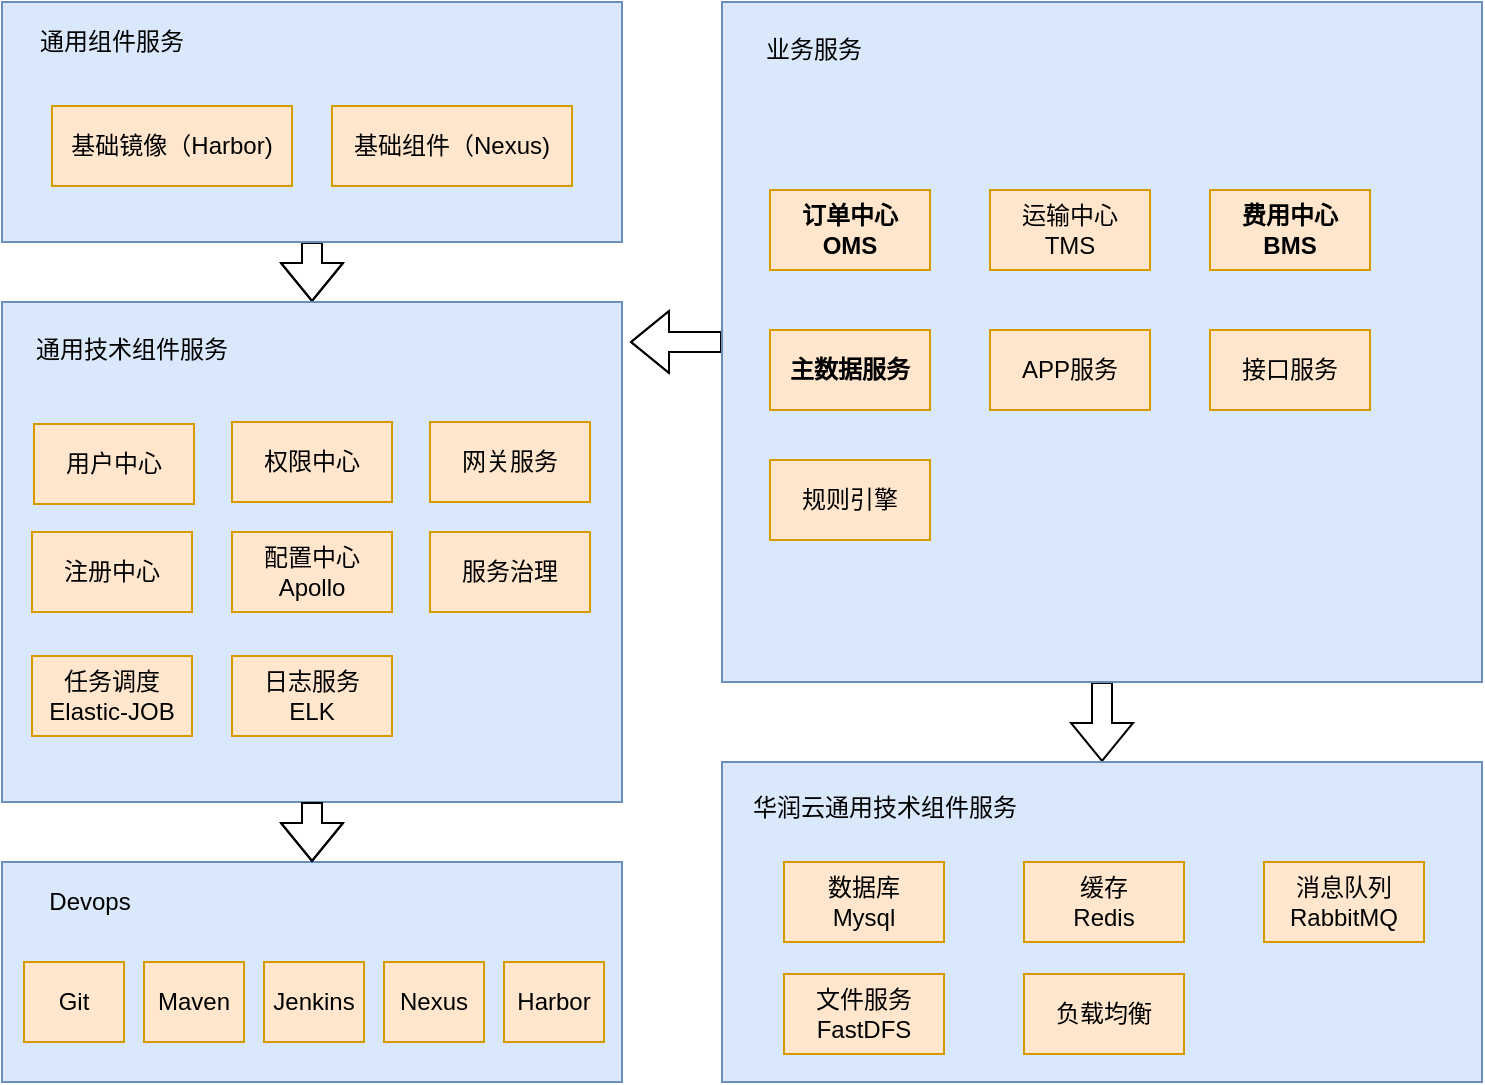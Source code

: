 <mxfile version="13.0.9" type="github" pages="2"><diagram id="zlHrD9OhZK6BNU6T3SgI" name="逻辑部署图"><mxGraphModel dx="946" dy="565" grid="1" gridSize="10" guides="1" tooltips="1" connect="1" arrows="1" fold="1" page="1" pageScale="1" pageWidth="850" pageHeight="1100" math="0" shadow="0"><root><mxCell id="0"/><mxCell id="1" parent="0"/><mxCell id="tjUaazPxL2GS5TyYTFiV-2" style="edgeStyle=orthogonalEdgeStyle;rounded=0;orthogonalLoop=1;jettySize=auto;html=1;entryX=0.5;entryY=0;entryDx=0;entryDy=0;shape=flexArrow;" parent="1" source="l-2U5ubfRvfDaSfbihJd-4" target="gYmHAJVz2tm_GoX4Bj-p-1" edge="1"><mxGeometry relative="1" as="geometry"/></mxCell><mxCell id="FkeIDjJW3xWaBFU5V5uN-9" style="edgeStyle=orthogonalEdgeStyle;rounded=0;orthogonalLoop=1;jettySize=auto;html=1;entryX=0.5;entryY=0;entryDx=0;entryDy=0;shape=flexArrow;" edge="1" parent="1" source="gYmHAJVz2tm_GoX4Bj-p-2" target="tjUaazPxL2GS5TyYTFiV-17"><mxGeometry relative="1" as="geometry"/></mxCell><mxCell id="FkeIDjJW3xWaBFU5V5uN-13" style="edgeStyle=orthogonalEdgeStyle;shape=flexArrow;rounded=0;orthogonalLoop=1;jettySize=auto;html=1;" edge="1" parent="1" source="gYmHAJVz2tm_GoX4Bj-p-2"><mxGeometry relative="1" as="geometry"><mxPoint x="370" y="260" as="targetPoint"/></mxGeometry></mxCell><mxCell id="gYmHAJVz2tm_GoX4Bj-p-2" value="" style="rounded=0;whiteSpace=wrap;html=1;shadow=0;strokeColor=#6c8ebf;fillColor=#dae8fc;" parent="1" vertex="1"><mxGeometry x="416" y="90" width="380" height="340" as="geometry"/></mxCell><mxCell id="tjUaazPxL2GS5TyYTFiV-1" value="业务服务" style="text;html=1;strokeColor=none;fillColor=none;align=center;verticalAlign=middle;whiteSpace=wrap;rounded=0;" parent="1" vertex="1"><mxGeometry x="430" y="104" width="64" height="20" as="geometry"/></mxCell><mxCell id="tjUaazPxL2GS5TyYTFiV-5" value="" style="rounded=0;whiteSpace=wrap;html=1;shadow=0;fillColor=#dae8fc;strokeColor=#6c8ebf;gradientColor=none;" parent="1" vertex="1"><mxGeometry x="56" y="520" width="310" height="110" as="geometry"/></mxCell><mxCell id="tjUaazPxL2GS5TyYTFiV-14" value="" style="group" parent="1" vertex="1" connectable="0"><mxGeometry x="56" y="90" width="310" height="120" as="geometry"/></mxCell><mxCell id="l-2U5ubfRvfDaSfbihJd-4" value="" style="rounded=0;whiteSpace=wrap;html=1;shadow=0;fillColor=#dae8fc;strokeColor=#6c8ebf;gradientColor=none;" parent="tjUaazPxL2GS5TyYTFiV-14" vertex="1"><mxGeometry width="310" height="120" as="geometry"/></mxCell><mxCell id="l-2U5ubfRvfDaSfbihJd-6" value="通用组件服务" style="text;html=1;strokeColor=none;fillColor=none;align=center;verticalAlign=middle;whiteSpace=wrap;rounded=0;" parent="tjUaazPxL2GS5TyYTFiV-14" vertex="1"><mxGeometry x="10" y="10" width="90" height="20" as="geometry"/></mxCell><mxCell id="gYmHAJVz2tm_GoX4Bj-p-7" value="基础镜像（Harbor)" style="rounded=0;whiteSpace=wrap;html=1;shadow=0;strokeColor=#d79b00;fillColor=#ffe6cc;" parent="tjUaazPxL2GS5TyYTFiV-14" vertex="1"><mxGeometry x="25" y="52" width="120" height="40" as="geometry"/></mxCell><mxCell id="gYmHAJVz2tm_GoX4Bj-p-8" value="基础组件（Nexus)" style="rounded=0;whiteSpace=wrap;html=1;shadow=0;strokeColor=#d79b00;fillColor=#ffe6cc;" parent="tjUaazPxL2GS5TyYTFiV-14" vertex="1"><mxGeometry x="165" y="52" width="120" height="40" as="geometry"/></mxCell><mxCell id="tjUaazPxL2GS5TyYTFiV-17" value="" style="rounded=0;whiteSpace=wrap;html=1;shadow=0;strokeColor=#6c8ebf;fillColor=#dae8fc;" parent="1" vertex="1"><mxGeometry x="416" y="470" width="380" height="160" as="geometry"/></mxCell><mxCell id="tjUaazPxL2GS5TyYTFiV-18" value="华润云通用技术组件服务" style="text;html=1;strokeColor=none;fillColor=none;align=center;verticalAlign=middle;whiteSpace=wrap;rounded=0;" parent="1" vertex="1"><mxGeometry x="425" y="483" width="145" height="20" as="geometry"/></mxCell><mxCell id="tjUaazPxL2GS5TyYTFiV-19" value="数据库&lt;br&gt;Mysql" style="rounded=0;whiteSpace=wrap;html=1;shadow=0;strokeColor=#d79b00;fillColor=#ffe6cc;" parent="1" vertex="1"><mxGeometry x="447" y="520" width="80" height="40" as="geometry"/></mxCell><mxCell id="tjUaazPxL2GS5TyYTFiV-20" value="缓存&lt;br&gt;Redis" style="rounded=0;whiteSpace=wrap;html=1;shadow=0;strokeColor=#d79b00;fillColor=#ffe6cc;" parent="1" vertex="1"><mxGeometry x="567" y="520" width="80" height="40" as="geometry"/></mxCell><mxCell id="tjUaazPxL2GS5TyYTFiV-21" value="消息队列&lt;br&gt;RabbitMQ" style="rounded=0;whiteSpace=wrap;html=1;shadow=0;strokeColor=#d79b00;fillColor=#ffe6cc;" parent="1" vertex="1"><mxGeometry x="687" y="520" width="80" height="40" as="geometry"/></mxCell><mxCell id="tjUaazPxL2GS5TyYTFiV-22" value="" style="group" parent="1" vertex="1" connectable="0"><mxGeometry x="56" y="240" width="310" height="250" as="geometry"/></mxCell><mxCell id="gYmHAJVz2tm_GoX4Bj-p-1" value="" style="rounded=0;whiteSpace=wrap;html=1;shadow=0;strokeColor=#6c8ebf;fillColor=#dae8fc;" parent="tjUaazPxL2GS5TyYTFiV-22" vertex="1"><mxGeometry width="310" height="250" as="geometry"/></mxCell><mxCell id="gYmHAJVz2tm_GoX4Bj-p-9" value="通用技术组件服务" style="text;html=1;strokeColor=none;fillColor=none;align=center;verticalAlign=middle;whiteSpace=wrap;rounded=0;" parent="tjUaazPxL2GS5TyYTFiV-22" vertex="1"><mxGeometry x="10" y="14" width="110" height="20" as="geometry"/></mxCell><mxCell id="tjUaazPxL2GS5TyYTFiV-6" value="用户中心" style="rounded=0;whiteSpace=wrap;html=1;shadow=0;strokeColor=#d79b00;fillColor=#ffe6cc;" parent="tjUaazPxL2GS5TyYTFiV-22" vertex="1"><mxGeometry x="16" y="61" width="80" height="40" as="geometry"/></mxCell><mxCell id="tjUaazPxL2GS5TyYTFiV-7" value="权限中心" style="rounded=0;whiteSpace=wrap;html=1;shadow=0;strokeColor=#d79b00;fillColor=#ffe6cc;" parent="tjUaazPxL2GS5TyYTFiV-22" vertex="1"><mxGeometry x="115" y="60" width="80" height="40" as="geometry"/></mxCell><mxCell id="tjUaazPxL2GS5TyYTFiV-8" value="网关服务" style="rounded=0;whiteSpace=wrap;html=1;shadow=0;strokeColor=#d79b00;fillColor=#ffe6cc;" parent="tjUaazPxL2GS5TyYTFiV-22" vertex="1"><mxGeometry x="214" y="60" width="80" height="40" as="geometry"/></mxCell><mxCell id="tjUaazPxL2GS5TyYTFiV-9" value="注册中心" style="rounded=0;whiteSpace=wrap;html=1;shadow=0;strokeColor=#d79b00;fillColor=#ffe6cc;" parent="tjUaazPxL2GS5TyYTFiV-22" vertex="1"><mxGeometry x="15" y="115" width="80" height="40" as="geometry"/></mxCell><mxCell id="tjUaazPxL2GS5TyYTFiV-10" value="配置中心&lt;br&gt;Apollo" style="rounded=0;whiteSpace=wrap;html=1;shadow=0;strokeColor=#d79b00;fillColor=#ffe6cc;" parent="tjUaazPxL2GS5TyYTFiV-22" vertex="1"><mxGeometry x="115" y="115" width="80" height="40" as="geometry"/></mxCell><mxCell id="tjUaazPxL2GS5TyYTFiV-12" value="日志服务&lt;br&gt;ELK" style="rounded=0;whiteSpace=wrap;html=1;shadow=0;strokeColor=#d79b00;fillColor=#ffe6cc;" parent="tjUaazPxL2GS5TyYTFiV-22" vertex="1"><mxGeometry x="115" y="177" width="80" height="40" as="geometry"/></mxCell><mxCell id="tjUaazPxL2GS5TyYTFiV-13" value="任务调度&lt;br&gt;Elastic-JOB" style="rounded=0;whiteSpace=wrap;html=1;shadow=0;strokeColor=#d79b00;fillColor=#ffe6cc;" parent="tjUaazPxL2GS5TyYTFiV-22" vertex="1"><mxGeometry x="15" y="177" width="80" height="40" as="geometry"/></mxCell><mxCell id="FkeIDjJW3xWaBFU5V5uN-11" value="服务治理" style="rounded=0;whiteSpace=wrap;html=1;shadow=0;strokeColor=#d79b00;fillColor=#ffe6cc;" vertex="1" parent="tjUaazPxL2GS5TyYTFiV-22"><mxGeometry x="214" y="115" width="80" height="40" as="geometry"/></mxCell><mxCell id="FkeIDjJW3xWaBFU5V5uN-1" value="Devops" style="text;html=1;strokeColor=none;fillColor=none;align=center;verticalAlign=middle;whiteSpace=wrap;rounded=0;" vertex="1" parent="1"><mxGeometry x="70" y="530" width="60" height="20" as="geometry"/></mxCell><mxCell id="FkeIDjJW3xWaBFU5V5uN-2" value="Git" style="rounded=0;whiteSpace=wrap;html=1;shadow=0;strokeColor=#d79b00;fillColor=#ffe6cc;" vertex="1" parent="1"><mxGeometry x="67" y="570" width="50" height="40" as="geometry"/></mxCell><mxCell id="FkeIDjJW3xWaBFU5V5uN-3" value="Maven" style="rounded=0;whiteSpace=wrap;html=1;shadow=0;strokeColor=#d79b00;fillColor=#ffe6cc;" vertex="1" parent="1"><mxGeometry x="127" y="570" width="50" height="40" as="geometry"/></mxCell><mxCell id="FkeIDjJW3xWaBFU5V5uN-4" value="Jenkins" style="rounded=0;whiteSpace=wrap;html=1;shadow=0;strokeColor=#d79b00;fillColor=#ffe6cc;" vertex="1" parent="1"><mxGeometry x="187" y="570" width="50" height="40" as="geometry"/></mxCell><mxCell id="FkeIDjJW3xWaBFU5V5uN-5" value="Nexus" style="rounded=0;whiteSpace=wrap;html=1;shadow=0;strokeColor=#d79b00;fillColor=#ffe6cc;" vertex="1" parent="1"><mxGeometry x="247" y="570" width="50" height="40" as="geometry"/></mxCell><mxCell id="FkeIDjJW3xWaBFU5V5uN-6" value="Harbor" style="rounded=0;whiteSpace=wrap;html=1;shadow=0;strokeColor=#d79b00;fillColor=#ffe6cc;" vertex="1" parent="1"><mxGeometry x="307" y="570" width="50" height="40" as="geometry"/></mxCell><mxCell id="FkeIDjJW3xWaBFU5V5uN-7" value="文件服务&lt;br&gt;FastDFS" style="rounded=0;whiteSpace=wrap;html=1;shadow=0;strokeColor=#d79b00;fillColor=#ffe6cc;" vertex="1" parent="1"><mxGeometry x="447" y="576" width="80" height="40" as="geometry"/></mxCell><mxCell id="FkeIDjJW3xWaBFU5V5uN-8" value="负载均衡" style="rounded=0;whiteSpace=wrap;html=1;shadow=0;strokeColor=#d79b00;fillColor=#ffe6cc;" vertex="1" parent="1"><mxGeometry x="567" y="576" width="80" height="40" as="geometry"/></mxCell><mxCell id="FkeIDjJW3xWaBFU5V5uN-15" style="edgeStyle=orthogonalEdgeStyle;shape=flexArrow;rounded=0;orthogonalLoop=1;jettySize=auto;html=1;entryX=0.5;entryY=0;entryDx=0;entryDy=0;" edge="1" parent="1" source="gYmHAJVz2tm_GoX4Bj-p-1" target="tjUaazPxL2GS5TyYTFiV-5"><mxGeometry relative="1" as="geometry"/></mxCell><mxCell id="FkeIDjJW3xWaBFU5V5uN-29" value="接口服务" style="rounded=0;whiteSpace=wrap;html=1;shadow=0;strokeColor=#d79b00;fillColor=#ffe6cc;" vertex="1" parent="1"><mxGeometry x="660" y="254" width="80" height="40" as="geometry"/></mxCell><mxCell id="FkeIDjJW3xWaBFU5V5uN-30" value="订单中心&lt;br&gt;OMS" style="rounded=0;whiteSpace=wrap;html=1;shadow=0;strokeColor=#d79b00;fillColor=#ffe6cc;fontStyle=1" vertex="1" parent="1"><mxGeometry x="440" y="184" width="80" height="40" as="geometry"/></mxCell><mxCell id="FkeIDjJW3xWaBFU5V5uN-31" value="APP服务" style="rounded=0;whiteSpace=wrap;html=1;shadow=0;strokeColor=#d79b00;fillColor=#ffe6cc;" vertex="1" parent="1"><mxGeometry x="550" y="254" width="80" height="40" as="geometry"/></mxCell><mxCell id="FkeIDjJW3xWaBFU5V5uN-34" value="运输中心&lt;br&gt;TMS" style="rounded=0;whiteSpace=wrap;html=1;shadow=0;strokeColor=#d79b00;fillColor=#ffe6cc;fontStyle=0" vertex="1" parent="1"><mxGeometry x="550" y="184" width="80" height="40" as="geometry"/></mxCell><mxCell id="FkeIDjJW3xWaBFU5V5uN-35" value="费用中心&lt;br&gt;BMS" style="rounded=0;whiteSpace=wrap;html=1;shadow=0;strokeColor=#d79b00;fillColor=#ffe6cc;fontStyle=1" vertex="1" parent="1"><mxGeometry x="660" y="184" width="80" height="40" as="geometry"/></mxCell><mxCell id="FkeIDjJW3xWaBFU5V5uN-38" value="主数据服务" style="rounded=0;whiteSpace=wrap;html=1;shadow=0;strokeColor=#d79b00;fillColor=#ffe6cc;fontStyle=1" vertex="1" parent="1"><mxGeometry x="440" y="254" width="80" height="40" as="geometry"/></mxCell><mxCell id="tjUaazPxL2GS5TyYTFiV-16" value="规则引擎" style="rounded=0;whiteSpace=wrap;html=1;shadow=0;strokeColor=#d79b00;fillColor=#ffe6cc;" parent="1" vertex="1"><mxGeometry x="440" y="319" width="80" height="40" as="geometry"/></mxCell></root></mxGraphModel></diagram><diagram id="QrqpH9jdRucEbJiVIOKm" name="物理部署图"><mxGraphModel dx="946" dy="565" grid="1" gridSize="10" guides="1" tooltips="1" connect="1" arrows="1" fold="1" page="1" pageScale="1" pageWidth="850" pageHeight="1100" math="0" shadow="0"><root><mxCell id="NHJ_zs1IeuzqeUoQuBm5-0"/><mxCell id="NHJ_zs1IeuzqeUoQuBm5-1" parent="NHJ_zs1IeuzqeUoQuBm5-0"/><mxCell id="xuah2knzQj9qIIBbjOUU-1" style="rounded=0;orthogonalLoop=1;jettySize=auto;html=1;entryX=0.696;entryY=0.013;entryDx=0;entryDy=0;entryPerimeter=0;fontColor=#0066CC;startArrow=classic;startFill=1;dashed=1;" edge="1" parent="NHJ_zs1IeuzqeUoQuBm5-1"><mxGeometry relative="1" as="geometry"><mxPoint x="244.815" y="405" as="sourcePoint"/><mxPoint x="245.04" y="551.04" as="targetPoint"/></mxGeometry></mxCell><mxCell id="QDg1Qow5MLTP8NbKf_xo-13" value="HTTP/TCP" style="edgeLabel;html=1;align=center;verticalAlign=middle;resizable=0;points=[];fontColor=#0066CC;" vertex="1" connectable="0" parent="xuah2knzQj9qIIBbjOUU-1"><mxGeometry x="-0.124" y="-4" relative="1" as="geometry"><mxPoint as="offset"/></mxGeometry></mxCell><mxCell id="JYQqVB6CkZpDGeGBtXKP-10" value="" style="edgeStyle=orthogonalEdgeStyle;rounded=0;orthogonalLoop=1;jettySize=auto;html=1;fontColor=#0066CC;" edge="1" parent="NHJ_zs1IeuzqeUoQuBm5-1" source="JYQqVB6CkZpDGeGBtXKP-5" target="JYQqVB6CkZpDGeGBtXKP-9"><mxGeometry relative="1" as="geometry"/></mxCell><mxCell id="xuah2knzQj9qIIBbjOUU-3" value="HTTP" style="edgeLabel;html=1;align=center;verticalAlign=middle;resizable=0;points=[];fontColor=#0066CC;" vertex="1" connectable="0" parent="JYQqVB6CkZpDGeGBtXKP-10"><mxGeometry x="0.04" y="2" relative="1" as="geometry"><mxPoint as="offset"/></mxGeometry></mxCell><mxCell id="QDg1Qow5MLTP8NbKf_xo-6" style="edgeStyle=none;rounded=0;orthogonalLoop=1;jettySize=auto;html=1;entryX=0;entryY=0.363;entryDx=0;entryDy=0;entryPerimeter=0;startArrow=none;startFill=0;endArrow=classic;endFill=1;fontColor=#0066CC;" edge="1" parent="NHJ_zs1IeuzqeUoQuBm5-1" source="JYQqVB6CkZpDGeGBtXKP-5" target="QDg1Qow5MLTP8NbKf_xo-3"><mxGeometry relative="1" as="geometry"/></mxCell><mxCell id="QDg1Qow5MLTP8NbKf_xo-7" value="HTTP" style="edgeLabel;html=1;align=center;verticalAlign=middle;resizable=0;points=[];fontColor=#0066CC;" vertex="1" connectable="0" parent="QDg1Qow5MLTP8NbKf_xo-6"><mxGeometry x="0.176" y="-1" relative="1" as="geometry"><mxPoint as="offset"/></mxGeometry></mxCell><mxCell id="JYQqVB6CkZpDGeGBtXKP-5" value="Nignx集群反向代理&amp;amp;负载均衡" style="fontColor=#0066CC;verticalAlign=top;verticalLabelPosition=bottom;labelPosition=center;align=center;html=1;outlineConnect=0;fillColor=#CCCCCC;strokeColor=#6881B3;gradientColor=none;gradientDirection=north;strokeWidth=2;shape=mxgraph.networks.server;" vertex="1" parent="NHJ_zs1IeuzqeUoQuBm5-1"><mxGeometry x="90" y="110" width="70" height="40" as="geometry"/></mxCell><mxCell id="JYQqVB6CkZpDGeGBtXKP-11" value="Nignx集群&amp;amp;Web组件" style="fontColor=#0066CC;verticalAlign=top;verticalLabelPosition=bottom;labelPosition=center;align=center;html=1;outlineConnect=0;fillColor=#CCCCCC;strokeColor=#6881B3;gradientColor=none;gradientDirection=north;strokeWidth=2;shape=mxgraph.networks.server;" vertex="1" parent="NHJ_zs1IeuzqeUoQuBm5-1"><mxGeometry x="370" y="110" width="70" height="40" as="geometry"/></mxCell><mxCell id="xuah2knzQj9qIIBbjOUU-6" style="edgeStyle=none;rounded=0;orthogonalLoop=1;jettySize=auto;html=1;entryX=0.007;entryY=0.438;entryDx=0;entryDy=0;entryPerimeter=0;fontColor=#0066CC;" edge="1" parent="NHJ_zs1IeuzqeUoQuBm5-1" source="JYQqVB6CkZpDGeGBtXKP-9" target="QDg1Qow5MLTP8NbKf_xo-8"><mxGeometry relative="1" as="geometry"/></mxCell><mxCell id="xuah2knzQj9qIIBbjOUU-7" value="HTTP" style="edgeLabel;html=1;align=center;verticalAlign=middle;resizable=0;points=[];fontColor=#0066CC;" vertex="1" connectable="0" parent="xuah2knzQj9qIIBbjOUU-6"><mxGeometry x="0.257" y="1" relative="1" as="geometry"><mxPoint as="offset"/></mxGeometry></mxCell><mxCell id="JYQqVB6CkZpDGeGBtXKP-9" value="网关服务" style="fontColor=#0066CC;verticalAlign=top;verticalLabelPosition=bottom;labelPosition=center;align=center;html=1;outlineConnect=0;fillColor=#CCCCCC;strokeColor=#6881B3;gradientColor=none;gradientDirection=north;strokeWidth=2;shape=mxgraph.networks.server;" vertex="1" parent="NHJ_zs1IeuzqeUoQuBm5-1"><mxGeometry x="90" y="214" width="70" height="40" as="geometry"/></mxCell><mxCell id="W6BlFlW4Dzno5CE1sMfV-28" value="" style="endArrow=classic;html=1;fontColor=#0066CC;exitX=0.443;exitY=1.029;exitDx=0;exitDy=0;exitPerimeter=0;entryX=0.14;entryY=0.038;entryDx=0;entryDy=0;entryPerimeter=0;startArrow=classic;startFill=1;dashed=1;" edge="1" parent="NHJ_zs1IeuzqeUoQuBm5-1" source="W6BlFlW4Dzno5CE1sMfV-3" target="W6BlFlW4Dzno5CE1sMfV-7"><mxGeometry width="50" height="50" relative="1" as="geometry"><mxPoint x="340" y="460" as="sourcePoint"/><mxPoint x="390" y="410" as="targetPoint"/></mxGeometry></mxCell><mxCell id="QDg1Qow5MLTP8NbKf_xo-14" value="HTTP/TCP" style="edgeLabel;html=1;align=center;verticalAlign=middle;resizable=0;points=[];fontColor=#0066CC;" vertex="1" connectable="0" parent="W6BlFlW4Dzno5CE1sMfV-28"><mxGeometry x="0.03" relative="1" as="geometry"><mxPoint as="offset"/></mxGeometry></mxCell><mxCell id="W6BlFlW4Dzno5CE1sMfV-31" value="" style="endArrow=classic;html=1;fontColor=#0066CC;exitX=0.5;exitY=1;exitDx=0;exitDy=0;exitPerimeter=0;entryX=0.159;entryY=0;entryDx=0;entryDy=0;entryPerimeter=0;" edge="1" parent="NHJ_zs1IeuzqeUoQuBm5-1" source="JYQqVB6CkZpDGeGBtXKP-9" target="W6BlFlW4Dzno5CE1sMfV-30"><mxGeometry width="50" height="50" relative="1" as="geometry"><mxPoint x="340" y="480" as="sourcePoint"/><mxPoint x="390" y="430" as="targetPoint"/></mxGeometry></mxCell><mxCell id="xuah2knzQj9qIIBbjOUU-5" value="HTTP" style="edgeLabel;html=1;align=center;verticalAlign=middle;resizable=0;points=[];fontColor=#0066CC;" vertex="1" connectable="0" parent="W6BlFlW4Dzno5CE1sMfV-31"><mxGeometry x="0.361" y="3" relative="1" as="geometry"><mxPoint as="offset"/></mxGeometry></mxCell><mxCell id="xuah2knzQj9qIIBbjOUU-8" value="" style="edgeStyle=none;rounded=0;orthogonalLoop=1;jettySize=auto;html=1;fontColor=#0066CC;entryX=0.711;entryY=0;entryDx=0;entryDy=0;entryPerimeter=0;exitX=0.507;exitY=0.988;exitDx=0;exitDy=0;exitPerimeter=0;startArrow=classic;startFill=1;" edge="1" parent="NHJ_zs1IeuzqeUoQuBm5-1" source="QDg1Qow5MLTP8NbKf_xo-8" target="W6BlFlW4Dzno5CE1sMfV-30"><mxGeometry relative="1" as="geometry"/></mxCell><mxCell id="xuah2knzQj9qIIBbjOUU-9" value="HTTP" style="edgeLabel;html=1;align=center;verticalAlign=middle;resizable=0;points=[];fontColor=#0066CC;" vertex="1" connectable="0" parent="xuah2knzQj9qIIBbjOUU-8"><mxGeometry x="0.4" y="-1" relative="1" as="geometry"><mxPoint x="0.1" y="-10" as="offset"/></mxGeometry></mxCell><mxCell id="xuah2knzQj9qIIBbjOUU-2" value="注册中心" style="fontColor=#0066CC;verticalAlign=top;verticalLabelPosition=bottom;labelPosition=center;align=center;html=1;outlineConnect=0;fillColor=#CCCCCC;strokeColor=#6881B3;gradientColor=none;gradientDirection=north;strokeWidth=2;shape=mxgraph.networks.server;" vertex="1" parent="NHJ_zs1IeuzqeUoQuBm5-1"><mxGeometry x="370" y="214" width="70" height="40" as="geometry"/></mxCell><mxCell id="xuah2knzQj9qIIBbjOUU-11" value="" style="group" vertex="1" connectable="0" parent="NHJ_zs1IeuzqeUoQuBm5-1"><mxGeometry x="45" y="320" width="507.5" height="85" as="geometry"/></mxCell><mxCell id="W6BlFlW4Dzno5CE1sMfV-30" value="" style="verticalLabelPosition=bottom;verticalAlign=top;html=1;shape=mxgraph.basic.rect;fillColor2=none;strokeWidth=1;size=20;indent=5;dashed=1;fillColor=none;fontColor=#0066CC;" vertex="1" parent="xuah2knzQj9qIIBbjOUU-11"><mxGeometry width="507.5" height="85" as="geometry"/></mxCell><mxCell id="W6BlFlW4Dzno5CE1sMfV-0" value="OMS" style="fontColor=#0066CC;verticalAlign=top;verticalLabelPosition=bottom;labelPosition=center;align=center;html=1;outlineConnect=0;fillColor=#CCCCCC;strokeColor=#6881B3;gradientColor=none;gradientDirection=north;strokeWidth=2;shape=mxgraph.networks.server;" vertex="1" parent="xuah2knzQj9qIIBbjOUU-11"><mxGeometry x="35" y="16" width="70" height="40" as="geometry"/></mxCell><mxCell id="W6BlFlW4Dzno5CE1sMfV-29" value="TMS" style="fontColor=#0066CC;verticalAlign=top;verticalLabelPosition=bottom;labelPosition=center;align=center;html=1;outlineConnect=0;fillColor=#CCCCCC;strokeColor=#6881B3;gradientColor=none;gradientDirection=north;strokeWidth=2;shape=mxgraph.networks.server;" vertex="1" parent="xuah2knzQj9qIIBbjOUU-11"><mxGeometry x="149" y="16" width="70" height="40" as="geometry"/></mxCell><mxCell id="xuah2knzQj9qIIBbjOUU-0" value="BMS" style="fontColor=#0066CC;verticalAlign=top;verticalLabelPosition=bottom;labelPosition=center;align=center;html=1;outlineConnect=0;fillColor=#CCCCCC;strokeColor=#6881B3;gradientColor=none;gradientDirection=north;strokeWidth=2;shape=mxgraph.networks.server;" vertex="1" parent="xuah2knzQj9qIIBbjOUU-11"><mxGeometry x="265" y="16" width="70" height="40" as="geometry"/></mxCell><mxCell id="xuah2knzQj9qIIBbjOUU-10" value="主数据" style="fontColor=#0066CC;verticalAlign=top;verticalLabelPosition=bottom;labelPosition=center;align=center;html=1;outlineConnect=0;fillColor=#CCCCCC;strokeColor=#6881B3;gradientColor=none;gradientDirection=north;strokeWidth=2;shape=mxgraph.networks.server;" vertex="1" parent="xuah2knzQj9qIIBbjOUU-11"><mxGeometry x="375" y="16" width="70" height="40" as="geometry"/></mxCell><mxCell id="xuah2knzQj9qIIBbjOUU-12" value="" style="group" vertex="1" connectable="0" parent="NHJ_zs1IeuzqeUoQuBm5-1"><mxGeometry x="45" y="550" width="365" height="80" as="geometry"/></mxCell><mxCell id="W6BlFlW4Dzno5CE1sMfV-26" value="" style="group" vertex="1" connectable="0" parent="xuah2knzQj9qIIBbjOUU-12"><mxGeometry width="365" height="80" as="geometry"/></mxCell><mxCell id="W6BlFlW4Dzno5CE1sMfV-23" value="" style="group" vertex="1" connectable="0" parent="W6BlFlW4Dzno5CE1sMfV-26"><mxGeometry width="365" height="80" as="geometry"/></mxCell><mxCell id="W6BlFlW4Dzno5CE1sMfV-7" value="" style="verticalLabelPosition=bottom;verticalAlign=top;html=1;shape=mxgraph.basic.rect;fillColor2=none;strokeWidth=1;size=20;indent=5;dashed=1;fillColor=none;fontColor=#0066CC;" vertex="1" parent="W6BlFlW4Dzno5CE1sMfV-23"><mxGeometry width="365" height="80" as="geometry"/></mxCell><mxCell id="W6BlFlW4Dzno5CE1sMfV-14" value="Mysql" style="fontColor=#0066CC;verticalAlign=top;verticalLabelPosition=bottom;labelPosition=center;align=center;html=1;outlineConnect=0;fillColor=#CCCCCC;strokeColor=#6881B3;gradientColor=none;gradientDirection=north;strokeWidth=2;shape=mxgraph.networks.server_storage;dashed=1;" vertex="1" parent="W6BlFlW4Dzno5CE1sMfV-23"><mxGeometry x="15" y="10" width="70" height="40" as="geometry"/></mxCell><mxCell id="W6BlFlW4Dzno5CE1sMfV-17" value="Redis" style="fontColor=#0066CC;verticalAlign=top;verticalLabelPosition=bottom;labelPosition=center;align=center;html=1;outlineConnect=0;fillColor=#CCCCCC;strokeColor=#6881B3;gradientColor=none;gradientDirection=north;strokeWidth=2;shape=mxgraph.networks.server;" vertex="1" parent="W6BlFlW4Dzno5CE1sMfV-23"><mxGeometry x="105" y="10" width="60" height="40" as="geometry"/></mxCell><mxCell id="W6BlFlW4Dzno5CE1sMfV-20" value="RabbitMQ" style="fontColor=#0066CC;verticalAlign=top;verticalLabelPosition=bottom;labelPosition=center;align=center;html=1;outlineConnect=0;fillColor=#CCCCCC;strokeColor=#6881B3;gradientColor=none;gradientDirection=north;strokeWidth=2;shape=mxgraph.networks.server;" vertex="1" parent="W6BlFlW4Dzno5CE1sMfV-23"><mxGeometry x="195" y="10" width="60" height="40" as="geometry"/></mxCell><mxCell id="W6BlFlW4Dzno5CE1sMfV-21" value="FastDFS" style="fontColor=#0066CC;verticalAlign=top;verticalLabelPosition=bottom;labelPosition=center;align=center;html=1;outlineConnect=0;fillColor=#CCCCCC;strokeColor=#6881B3;gradientColor=none;gradientDirection=north;strokeWidth=2;shape=mxgraph.networks.server;" vertex="1" parent="W6BlFlW4Dzno5CE1sMfV-23"><mxGeometry x="285" y="10" width="60" height="40" as="geometry"/></mxCell><mxCell id="xuah2knzQj9qIIBbjOUU-13" value="" style="group" vertex="1" connectable="0" parent="NHJ_zs1IeuzqeUoQuBm5-1"><mxGeometry x="45" y="450" width="115" height="80" as="geometry"/></mxCell><mxCell id="W6BlFlW4Dzno5CE1sMfV-10" value="" style="group" vertex="1" connectable="0" parent="xuah2knzQj9qIIBbjOUU-13"><mxGeometry width="115" height="80" as="geometry"/></mxCell><mxCell id="W6BlFlW4Dzno5CE1sMfV-6" value="" style="group" vertex="1" connectable="0" parent="W6BlFlW4Dzno5CE1sMfV-10"><mxGeometry width="115" height="80" as="geometry"/></mxCell><mxCell id="W6BlFlW4Dzno5CE1sMfV-3" value="" style="verticalLabelPosition=bottom;verticalAlign=top;html=1;shape=mxgraph.basic.rect;fillColor2=none;strokeWidth=1;size=20;indent=5;dashed=1;fillColor=none;fontColor=#0066CC;" vertex="1" parent="W6BlFlW4Dzno5CE1sMfV-6"><mxGeometry width="115" height="70" as="geometry"/></mxCell><mxCell id="W6BlFlW4Dzno5CE1sMfV-5" value="任务调度" style="fontColor=#0066CC;verticalAlign=top;verticalLabelPosition=bottom;labelPosition=center;align=center;html=1;outlineConnect=0;fillColor=#CCCCCC;strokeColor=#6881B3;gradientColor=none;gradientDirection=north;strokeWidth=2;shape=mxgraph.networks.server;" vertex="1" parent="W6BlFlW4Dzno5CE1sMfV-6"><mxGeometry x="32.344" y="10.002" width="50.312" height="35.556" as="geometry"/></mxCell><mxCell id="xuah2knzQj9qIIBbjOUU-28" value="" style="group" vertex="1" connectable="0" parent="NHJ_zs1IeuzqeUoQuBm5-1"><mxGeometry x="340" y="450" width="165" height="80" as="geometry"/></mxCell><mxCell id="xuah2knzQj9qIIBbjOUU-15" value="" style="group" vertex="1" connectable="0" parent="xuah2knzQj9qIIBbjOUU-28"><mxGeometry width="165" height="80" as="geometry"/></mxCell><mxCell id="xuah2knzQj9qIIBbjOUU-17" value="" style="group" vertex="1" connectable="0" parent="xuah2knzQj9qIIBbjOUU-15"><mxGeometry width="165" height="80" as="geometry"/></mxCell><mxCell id="xuah2knzQj9qIIBbjOUU-18" value="" style="verticalLabelPosition=bottom;verticalAlign=top;html=1;shape=mxgraph.basic.rect;fillColor2=none;strokeWidth=1;size=20;indent=5;dashed=1;fillColor=none;fontColor=#0066CC;" vertex="1" parent="xuah2knzQj9qIIBbjOUU-17"><mxGeometry width="165" height="80" as="geometry"/></mxCell><mxCell id="xuah2knzQj9qIIBbjOUU-21" value="服务监控" style="fontColor=#0066CC;verticalAlign=top;verticalLabelPosition=bottom;labelPosition=center;align=center;html=1;outlineConnect=0;fillColor=#CCCCCC;strokeColor=#6881B3;gradientColor=none;gradientDirection=north;strokeWidth=2;shape=mxgraph.networks.server;" vertex="1" parent="xuah2knzQj9qIIBbjOUU-17"><mxGeometry x="21.58" y="10" width="46.849" height="40" as="geometry"/></mxCell><mxCell id="xuah2knzQj9qIIBbjOUU-22" value="ELK" style="fontColor=#0066CC;verticalAlign=top;verticalLabelPosition=bottom;labelPosition=center;align=center;html=1;outlineConnect=0;fillColor=#CCCCCC;strokeColor=#6881B3;gradientColor=none;gradientDirection=north;strokeWidth=2;shape=mxgraph.networks.server;" vertex="1" parent="xuah2knzQj9qIIBbjOUU-17"><mxGeometry x="100.004" y="10" width="46.849" height="40" as="geometry"/></mxCell><mxCell id="xuah2knzQj9qIIBbjOUU-29" value="" style="group" vertex="1" connectable="0" parent="NHJ_zs1IeuzqeUoQuBm5-1"><mxGeometry x="520" y="450" width="105" height="80" as="geometry"/></mxCell><mxCell id="xuah2knzQj9qIIBbjOUU-25" value="" style="group" vertex="1" connectable="0" parent="xuah2knzQj9qIIBbjOUU-29"><mxGeometry width="105" height="80" as="geometry"/></mxCell><mxCell id="xuah2knzQj9qIIBbjOUU-26" value="" style="verticalLabelPosition=bottom;verticalAlign=top;html=1;shape=mxgraph.basic.rect;fillColor2=none;strokeWidth=1;size=20;indent=5;dashed=1;fillColor=none;fontColor=#0066CC;" vertex="1" parent="xuah2knzQj9qIIBbjOUU-25"><mxGeometry width="105" height="80" as="geometry"/></mxCell><mxCell id="xuah2knzQj9qIIBbjOUU-20" value="配置中心" style="fontColor=#0066CC;verticalAlign=top;verticalLabelPosition=bottom;labelPosition=center;align=center;html=1;outlineConnect=0;fillColor=#CCCCCC;strokeColor=#6881B3;gradientColor=none;gradientDirection=north;strokeWidth=2;shape=mxgraph.networks.server;" vertex="1" parent="xuah2knzQj9qIIBbjOUU-25"><mxGeometry x="29.076" y="10" width="46.849" height="40" as="geometry"/></mxCell><mxCell id="xuah2knzQj9qIIBbjOUU-30" value="HTTP" style="edgeStyle=none;rounded=0;orthogonalLoop=1;jettySize=auto;html=1;entryX=0.564;entryY=-0.025;entryDx=0;entryDy=0;entryPerimeter=0;startArrow=classic;startFill=1;fontColor=#0066CC;exitX=0.767;exitY=0.965;exitDx=0;exitDy=0;exitPerimeter=0;endArrow=none;endFill=0;" edge="1" parent="NHJ_zs1IeuzqeUoQuBm5-1" source="W6BlFlW4Dzno5CE1sMfV-30" target="xuah2knzQj9qIIBbjOUU-18"><mxGeometry x="-0.217" y="-1" relative="1" as="geometry"><mxPoint as="offset"/></mxGeometry></mxCell><mxCell id="xuah2knzQj9qIIBbjOUU-31" style="edgeStyle=none;rounded=0;orthogonalLoop=1;jettySize=auto;html=1;startArrow=none;startFill=0;endArrow=classic;endFill=1;fontColor=#0066CC;exitX=0.973;exitY=1.012;exitDx=0;exitDy=0;exitPerimeter=0;entryX=0.19;entryY=0.013;entryDx=0;entryDy=0;entryPerimeter=0;" edge="1" parent="NHJ_zs1IeuzqeUoQuBm5-1" source="W6BlFlW4Dzno5CE1sMfV-30" target="xuah2knzQj9qIIBbjOUU-26"><mxGeometry relative="1" as="geometry"/></mxCell><mxCell id="xuah2knzQj9qIIBbjOUU-32" value="HTTP" style="edgeLabel;html=1;align=center;verticalAlign=middle;resizable=0;points=[];fontColor=#0066CC;" vertex="1" connectable="0" parent="xuah2knzQj9qIIBbjOUU-31"><mxGeometry x="-0.333" y="2" relative="1" as="geometry"><mxPoint as="offset"/></mxGeometry></mxCell><mxCell id="QDg1Qow5MLTP8NbKf_xo-3" value="" style="verticalLabelPosition=bottom;verticalAlign=top;html=1;shape=mxgraph.basic.rect;fillColor2=none;strokeWidth=1;size=20;indent=5;dashed=1;fillColor=none;fontColor=#0066CC;" vertex="1" parent="NHJ_zs1IeuzqeUoQuBm5-1"><mxGeometry x="330" y="100" width="150" height="80" as="geometry"/></mxCell><mxCell id="QDg1Qow5MLTP8NbKf_xo-9" style="edgeStyle=orthogonalEdgeStyle;rounded=0;orthogonalLoop=1;jettySize=auto;html=1;entryX=0.499;entryY=-0.044;entryDx=0;entryDy=0;entryPerimeter=0;startArrow=classic;startFill=1;endArrow=classic;endFill=1;fontColor=#0066CC;" edge="1" parent="NHJ_zs1IeuzqeUoQuBm5-1" source="QDg1Qow5MLTP8NbKf_xo-8" target="xuah2knzQj9qIIBbjOUU-39"><mxGeometry relative="1" as="geometry"/></mxCell><mxCell id="QDg1Qow5MLTP8NbKf_xo-10" value="HTTP" style="edgeLabel;html=1;align=center;verticalAlign=middle;resizable=0;points=[];fontColor=#0066CC;" vertex="1" connectable="0" parent="QDg1Qow5MLTP8NbKf_xo-9"><mxGeometry x="0.094" y="-1" relative="1" as="geometry"><mxPoint as="offset"/></mxGeometry></mxCell><mxCell id="QDg1Qow5MLTP8NbKf_xo-8" value="" style="verticalLabelPosition=bottom;verticalAlign=top;html=1;shape=mxgraph.basic.rect;fillColor2=none;strokeWidth=1;size=20;indent=5;dashed=1;fillColor=none;fontColor=#0066CC;" vertex="1" parent="NHJ_zs1IeuzqeUoQuBm5-1"><mxGeometry x="330" y="200" width="150" height="80" as="geometry"/></mxCell><mxCell id="QDg1Qow5MLTP8NbKf_xo-11" style="edgeStyle=orthogonalEdgeStyle;rounded=0;orthogonalLoop=1;jettySize=auto;html=1;startArrow=classic;startFill=1;endArrow=classic;endFill=1;fontColor=#0066CC;dashed=1;" edge="1" parent="NHJ_zs1IeuzqeUoQuBm5-1" source="W6BlFlW4Dzno5CE1sMfV-7" target="xuah2knzQj9qIIBbjOUU-39"><mxGeometry relative="1" as="geometry"/></mxCell><mxCell id="QDg1Qow5MLTP8NbKf_xo-12" value="HTTP/TCP" style="edgeLabel;html=1;align=center;verticalAlign=middle;resizable=0;points=[];fontColor=#0066CC;" vertex="1" connectable="0" parent="QDg1Qow5MLTP8NbKf_xo-11"><mxGeometry x="0.155" y="29" relative="1" as="geometry"><mxPoint x="30" y="-29" as="offset"/></mxGeometry></mxCell><mxCell id="QDg1Qow5MLTP8NbKf_xo-15" value="" style="group" vertex="1" connectable="0" parent="NHJ_zs1IeuzqeUoQuBm5-1"><mxGeometry x="572.5" y="322.5" width="187.5" height="80" as="geometry"/></mxCell><mxCell id="xuah2knzQj9qIIBbjOUU-39" value="" style="verticalLabelPosition=bottom;verticalAlign=top;html=1;shape=mxgraph.basic.rect;fillColor2=none;strokeWidth=1;size=20;indent=5;dashed=1;fillColor=none;fontColor=#0066CC;" vertex="1" parent="QDg1Qow5MLTP8NbKf_xo-15"><mxGeometry width="187.5" height="80" as="geometry"/></mxCell><mxCell id="xuah2knzQj9qIIBbjOUU-40" value="接口服务" style="fontColor=#0066CC;verticalAlign=top;verticalLabelPosition=bottom;labelPosition=center;align=center;html=1;outlineConnect=0;fillColor=#CCCCCC;strokeColor=#6881B3;gradientColor=none;gradientDirection=north;strokeWidth=2;shape=mxgraph.networks.server;" vertex="1" parent="QDg1Qow5MLTP8NbKf_xo-15"><mxGeometry x="29.076" y="10" width="46.849" height="40" as="geometry"/></mxCell><mxCell id="QDg1Qow5MLTP8NbKf_xo-0" value="APP服务" style="fontColor=#0066CC;verticalAlign=top;verticalLabelPosition=bottom;labelPosition=center;align=center;html=1;outlineConnect=0;fillColor=#CCCCCC;strokeColor=#6881B3;gradientColor=none;gradientDirection=north;strokeWidth=2;shape=mxgraph.networks.server;" vertex="1" parent="QDg1Qow5MLTP8NbKf_xo-15"><mxGeometry x="100.326" y="10" width="46.849" height="40" as="geometry"/></mxCell></root></mxGraphModel></diagram></mxfile>